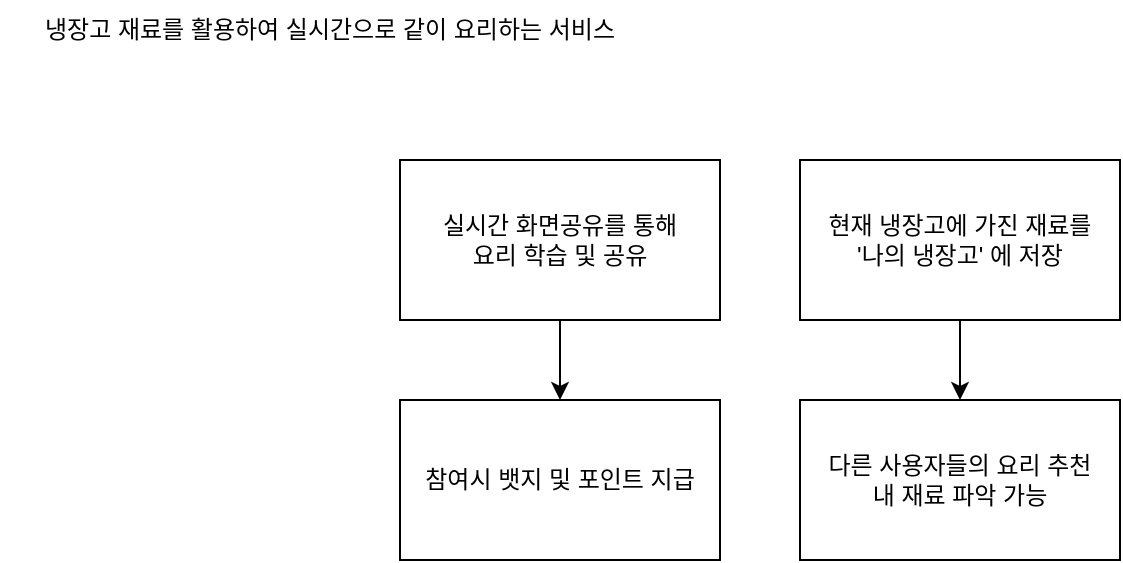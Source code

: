 <mxfile version="20.8.1" type="github">
  <diagram id="1mAUagJcQof7GUXpI7ym" name="페이지-1">
    <mxGraphModel dx="1050" dy="558" grid="1" gridSize="10" guides="1" tooltips="1" connect="1" arrows="1" fold="1" page="1" pageScale="1" pageWidth="827" pageHeight="1169" math="0" shadow="0">
      <root>
        <mxCell id="0" />
        <mxCell id="1" parent="0" />
        <mxCell id="g4_Q5DdPAnEW32tg02q0-2" value="냉장고 재료를 활용하여 실시간으로 같이 요리하는 서비스" style="text;html=1;strokeColor=none;fillColor=none;align=center;verticalAlign=middle;whiteSpace=wrap;rounded=0;" vertex="1" parent="1">
          <mxGeometry x="40" y="40" width="330" height="30" as="geometry" />
        </mxCell>
        <mxCell id="g4_Q5DdPAnEW32tg02q0-5" value="" style="edgeStyle=orthogonalEdgeStyle;rounded=0;orthogonalLoop=1;jettySize=auto;html=1;" edge="1" parent="1" source="g4_Q5DdPAnEW32tg02q0-3" target="g4_Q5DdPAnEW32tg02q0-4">
          <mxGeometry relative="1" as="geometry" />
        </mxCell>
        <mxCell id="g4_Q5DdPAnEW32tg02q0-3" value="실시간 화면공유를 통해&lt;br&gt;요리 학습 및 공유" style="rounded=0;whiteSpace=wrap;html=1;" vertex="1" parent="1">
          <mxGeometry x="240" y="120" width="160" height="80" as="geometry" />
        </mxCell>
        <mxCell id="g4_Q5DdPAnEW32tg02q0-4" value="참여시 뱃지 및 포인트 지급" style="rounded=0;whiteSpace=wrap;html=1;" vertex="1" parent="1">
          <mxGeometry x="240" y="240" width="160" height="80" as="geometry" />
        </mxCell>
        <mxCell id="g4_Q5DdPAnEW32tg02q0-8" value="" style="edgeStyle=orthogonalEdgeStyle;rounded=0;orthogonalLoop=1;jettySize=auto;html=1;" edge="1" parent="1" source="g4_Q5DdPAnEW32tg02q0-6" target="g4_Q5DdPAnEW32tg02q0-7">
          <mxGeometry relative="1" as="geometry" />
        </mxCell>
        <mxCell id="g4_Q5DdPAnEW32tg02q0-6" value="현재 냉장고에 가진 재료를&lt;br&gt;&#39;나의 냉장고&#39; 에 저장" style="rounded=0;whiteSpace=wrap;html=1;" vertex="1" parent="1">
          <mxGeometry x="440" y="120" width="160" height="80" as="geometry" />
        </mxCell>
        <mxCell id="g4_Q5DdPAnEW32tg02q0-7" value="다른 사용자들의 요리 추천&lt;br&gt;내 재료 파악 가능" style="rounded=0;whiteSpace=wrap;html=1;" vertex="1" parent="1">
          <mxGeometry x="440" y="240" width="160" height="80" as="geometry" />
        </mxCell>
      </root>
    </mxGraphModel>
  </diagram>
</mxfile>
